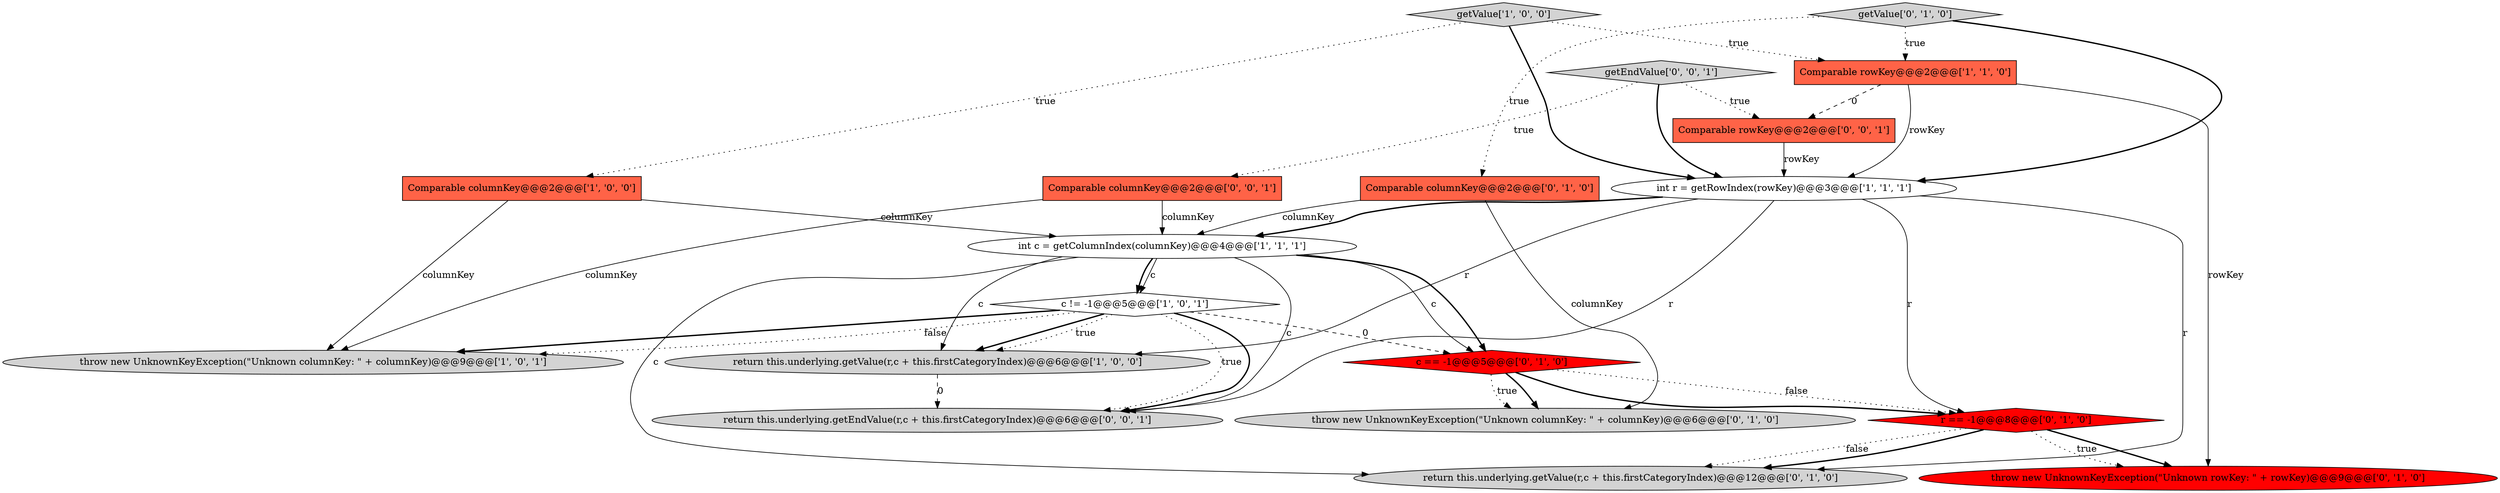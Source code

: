 digraph {
9 [style = filled, label = "c == -1@@@5@@@['0', '1', '0']", fillcolor = red, shape = diamond image = "AAA1AAABBB2BBB"];
16 [style = filled, label = "Comparable rowKey@@@2@@@['0', '0', '1']", fillcolor = tomato, shape = box image = "AAA0AAABBB3BBB"];
15 [style = filled, label = "Comparable columnKey@@@2@@@['0', '0', '1']", fillcolor = tomato, shape = box image = "AAA0AAABBB3BBB"];
7 [style = filled, label = "return this.underlying.getValue(r,c + this.firstCategoryIndex)@@@6@@@['1', '0', '0']", fillcolor = lightgray, shape = ellipse image = "AAA0AAABBB1BBB"];
10 [style = filled, label = "r == -1@@@8@@@['0', '1', '0']", fillcolor = red, shape = diamond image = "AAA1AAABBB2BBB"];
13 [style = filled, label = "Comparable columnKey@@@2@@@['0', '1', '0']", fillcolor = tomato, shape = box image = "AAA0AAABBB2BBB"];
14 [style = filled, label = "getValue['0', '1', '0']", fillcolor = lightgray, shape = diamond image = "AAA0AAABBB2BBB"];
5 [style = filled, label = "getValue['1', '0', '0']", fillcolor = lightgray, shape = diamond image = "AAA0AAABBB1BBB"];
6 [style = filled, label = "int c = getColumnIndex(columnKey)@@@4@@@['1', '1', '1']", fillcolor = white, shape = ellipse image = "AAA0AAABBB1BBB"];
18 [style = filled, label = "getEndValue['0', '0', '1']", fillcolor = lightgray, shape = diamond image = "AAA0AAABBB3BBB"];
4 [style = filled, label = "int r = getRowIndex(rowKey)@@@3@@@['1', '1', '1']", fillcolor = white, shape = ellipse image = "AAA0AAABBB1BBB"];
8 [style = filled, label = "throw new UnknownKeyException(\"Unknown columnKey: \" + columnKey)@@@6@@@['0', '1', '0']", fillcolor = lightgray, shape = ellipse image = "AAA0AAABBB2BBB"];
1 [style = filled, label = "c != -1@@@5@@@['1', '0', '1']", fillcolor = white, shape = diamond image = "AAA0AAABBB1BBB"];
2 [style = filled, label = "throw new UnknownKeyException(\"Unknown columnKey: \" + columnKey)@@@9@@@['1', '0', '1']", fillcolor = lightgray, shape = ellipse image = "AAA0AAABBB1BBB"];
0 [style = filled, label = "Comparable columnKey@@@2@@@['1', '0', '0']", fillcolor = tomato, shape = box image = "AAA0AAABBB1BBB"];
17 [style = filled, label = "return this.underlying.getEndValue(r,c + this.firstCategoryIndex)@@@6@@@['0', '0', '1']", fillcolor = lightgray, shape = ellipse image = "AAA0AAABBB3BBB"];
12 [style = filled, label = "return this.underlying.getValue(r,c + this.firstCategoryIndex)@@@12@@@['0', '1', '0']", fillcolor = lightgray, shape = ellipse image = "AAA0AAABBB2BBB"];
11 [style = filled, label = "throw new UnknownKeyException(\"Unknown rowKey: \" + rowKey)@@@9@@@['0', '1', '0']", fillcolor = red, shape = ellipse image = "AAA1AAABBB2BBB"];
3 [style = filled, label = "Comparable rowKey@@@2@@@['1', '1', '0']", fillcolor = tomato, shape = box image = "AAA0AAABBB1BBB"];
13->6 [style = solid, label="columnKey"];
15->2 [style = solid, label="columnKey"];
1->17 [style = dotted, label="true"];
18->16 [style = dotted, label="true"];
4->6 [style = bold, label=""];
7->17 [style = dashed, label="0"];
16->4 [style = solid, label="rowKey"];
4->7 [style = solid, label="r"];
6->9 [style = solid, label="c"];
3->4 [style = solid, label="rowKey"];
18->15 [style = dotted, label="true"];
6->1 [style = solid, label="c"];
1->9 [style = dashed, label="0"];
5->0 [style = dotted, label="true"];
9->10 [style = bold, label=""];
13->8 [style = solid, label="columnKey"];
5->3 [style = dotted, label="true"];
9->8 [style = bold, label=""];
1->7 [style = bold, label=""];
14->13 [style = dotted, label="true"];
1->17 [style = bold, label=""];
1->2 [style = dotted, label="false"];
9->8 [style = dotted, label="true"];
1->7 [style = dotted, label="true"];
6->1 [style = bold, label=""];
10->12 [style = dotted, label="false"];
0->2 [style = solid, label="columnKey"];
4->17 [style = solid, label="r"];
18->4 [style = bold, label=""];
4->10 [style = solid, label="r"];
10->11 [style = dotted, label="true"];
10->12 [style = bold, label=""];
0->6 [style = solid, label="columnKey"];
6->12 [style = solid, label="c"];
3->11 [style = solid, label="rowKey"];
6->17 [style = solid, label="c"];
5->4 [style = bold, label=""];
14->3 [style = dotted, label="true"];
4->12 [style = solid, label="r"];
1->2 [style = bold, label=""];
6->9 [style = bold, label=""];
9->10 [style = dotted, label="false"];
15->6 [style = solid, label="columnKey"];
3->16 [style = dashed, label="0"];
6->7 [style = solid, label="c"];
14->4 [style = bold, label=""];
10->11 [style = bold, label=""];
}

